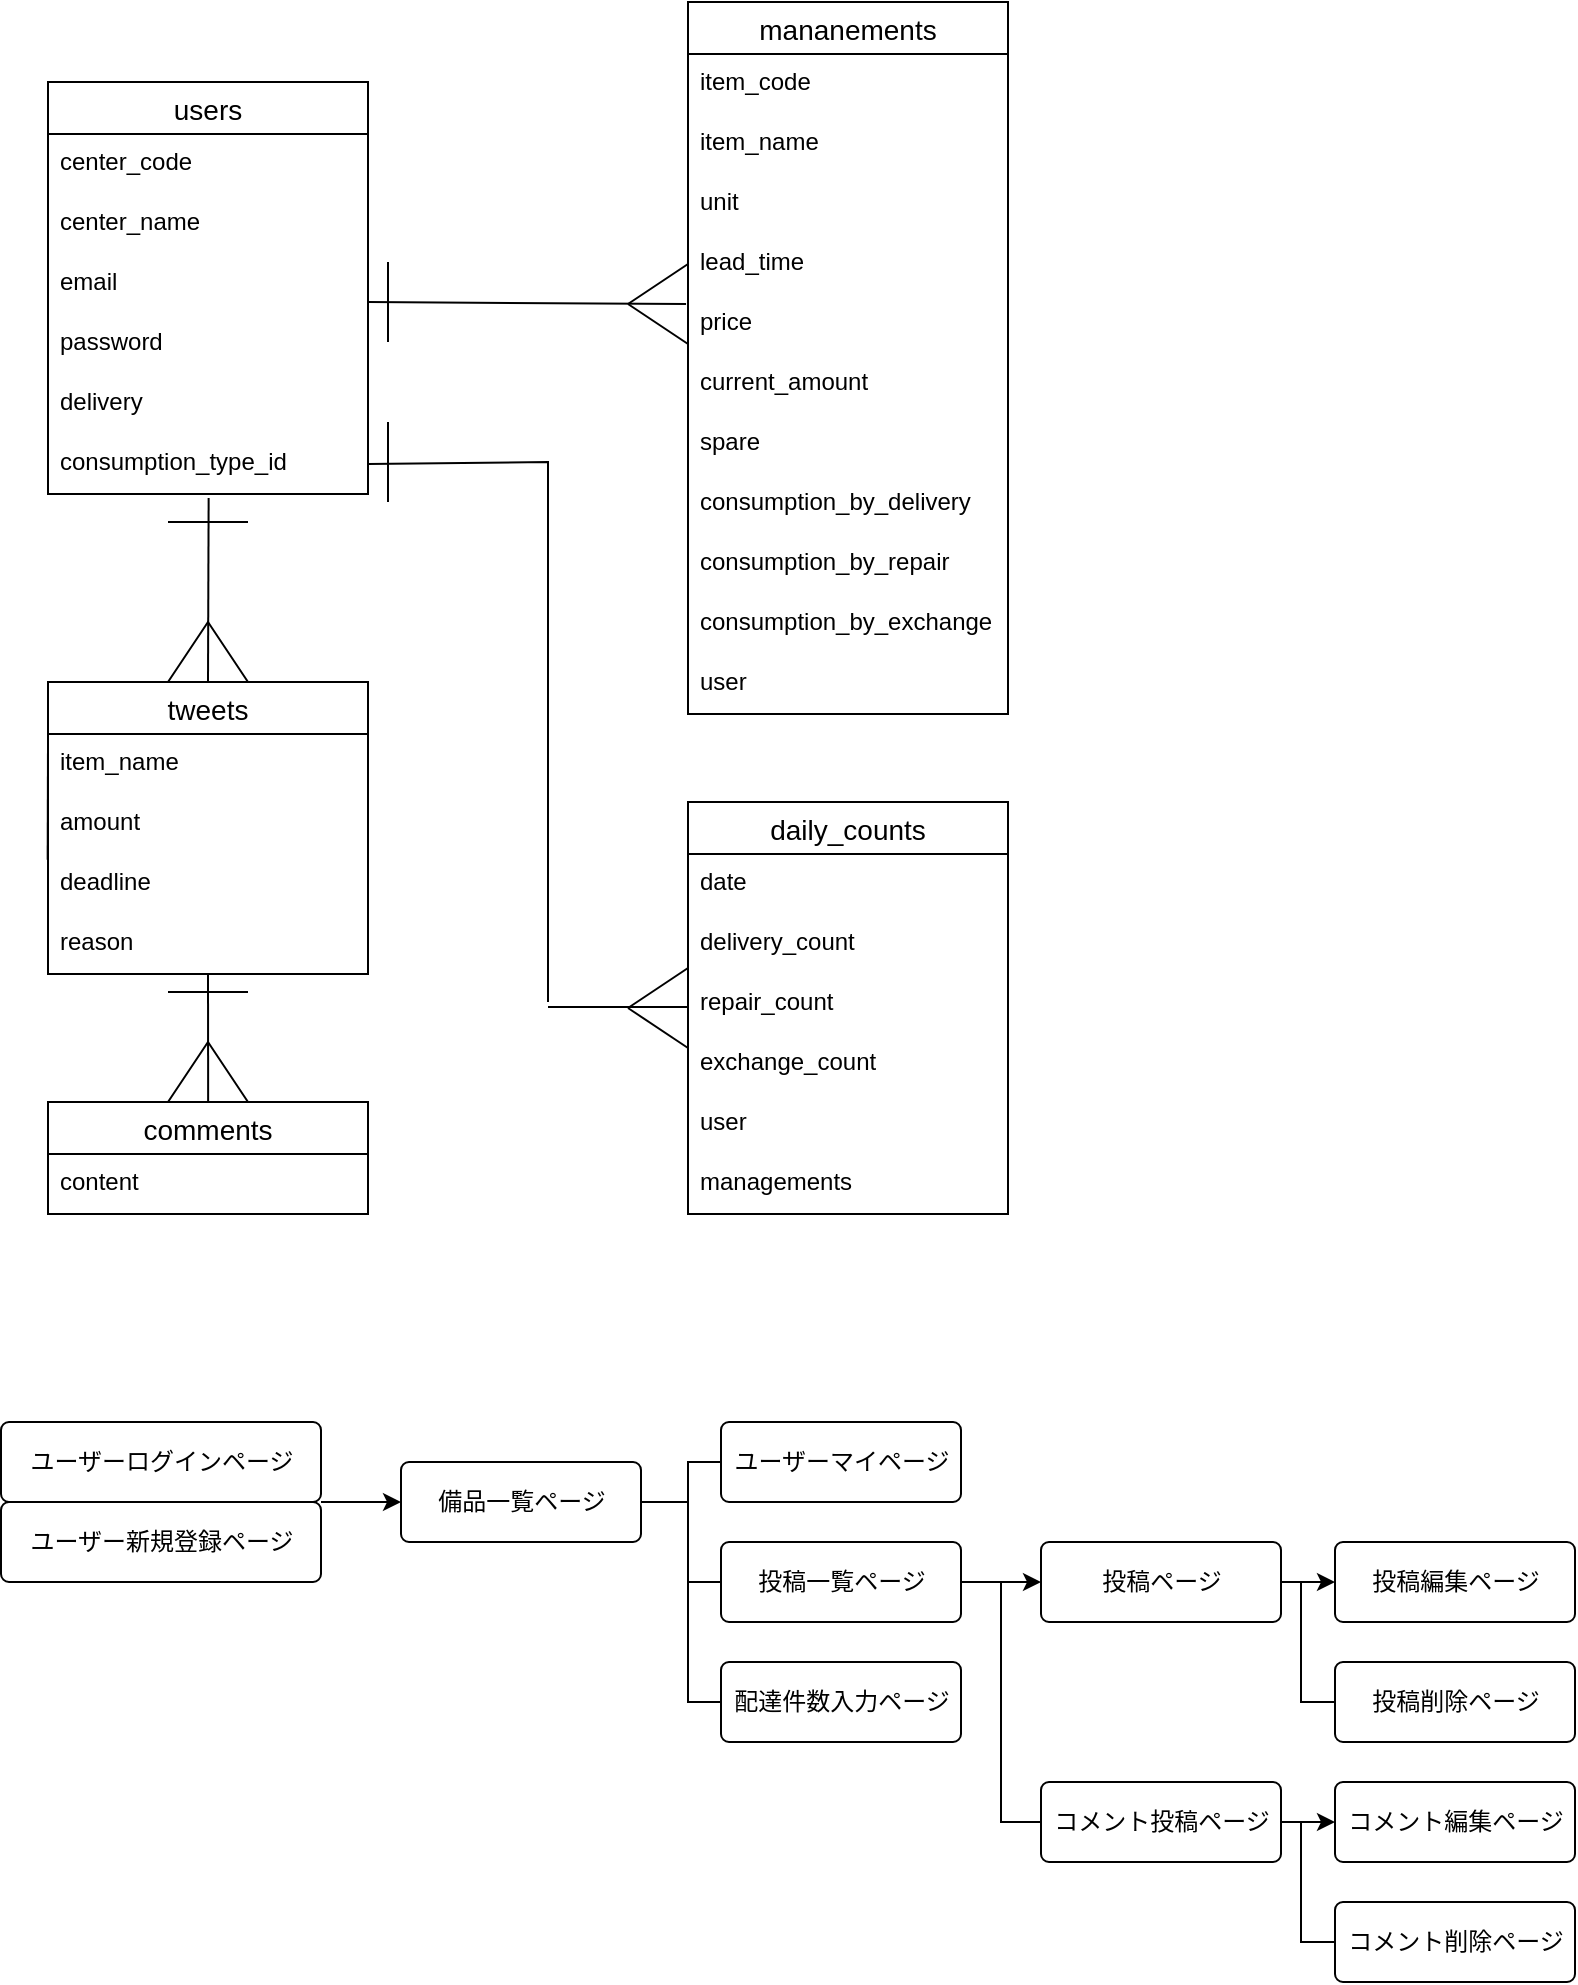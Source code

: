 <mxfile>
    <diagram id="OoBfaUf4ZyeyRMW_j74N" name="ページ1">
        <mxGraphModel dx="230" dy="160" grid="1" gridSize="10" guides="1" tooltips="1" connect="1" arrows="1" fold="0" page="1" pageScale="1" pageWidth="827" pageHeight="1169" math="0" shadow="0">
            <root>
                <mxCell id="0"/>
                <mxCell id="1" parent="0"/>
                <mxCell id="16" value="mananements" style="swimlane;fontStyle=0;childLayout=stackLayout;horizontal=1;startSize=26;horizontalStack=0;resizeParent=1;resizeParentMax=0;resizeLast=0;collapsible=1;marginBottom=0;align=center;fontSize=14;" parent="1" vertex="1">
                    <mxGeometry x="360" y="90" width="160" height="356" as="geometry"/>
                </mxCell>
                <mxCell id="17" value="item_code" style="text;strokeColor=none;fillColor=none;spacingLeft=4;spacingRight=4;overflow=hidden;rotatable=0;points=[[0,0.5],[1,0.5]];portConstraint=eastwest;fontSize=12;" parent="16" vertex="1">
                    <mxGeometry y="26" width="160" height="30" as="geometry"/>
                </mxCell>
                <mxCell id="18" value="item_name" style="text;strokeColor=none;fillColor=none;spacingLeft=4;spacingRight=4;overflow=hidden;rotatable=0;points=[[0,0.5],[1,0.5]];portConstraint=eastwest;fontSize=12;" parent="16" vertex="1">
                    <mxGeometry y="56" width="160" height="30" as="geometry"/>
                </mxCell>
                <mxCell id="19" value="unit" style="text;strokeColor=none;fillColor=none;spacingLeft=4;spacingRight=4;overflow=hidden;rotatable=0;points=[[0,0.5],[1,0.5]];portConstraint=eastwest;fontSize=12;" parent="16" vertex="1">
                    <mxGeometry y="86" width="160" height="30" as="geometry"/>
                </mxCell>
                <mxCell id="21" value="lead_time" style="text;strokeColor=none;fillColor=none;spacingLeft=4;spacingRight=4;overflow=hidden;rotatable=0;points=[[0,0.5],[1,0.5]];portConstraint=eastwest;fontSize=12;" parent="16" vertex="1">
                    <mxGeometry y="116" width="160" height="30" as="geometry"/>
                </mxCell>
                <mxCell id="22" value="price" style="text;strokeColor=none;fillColor=none;spacingLeft=4;spacingRight=4;overflow=hidden;rotatable=0;points=[[0,0.5],[1,0.5]];portConstraint=eastwest;fontSize=12;" parent="16" vertex="1">
                    <mxGeometry y="146" width="160" height="30" as="geometry"/>
                </mxCell>
                <mxCell id="58" value="current_amount" style="text;strokeColor=none;fillColor=none;spacingLeft=4;spacingRight=4;overflow=hidden;rotatable=0;points=[[0,0.5],[1,0.5]];portConstraint=eastwest;fontSize=12;" parent="16" vertex="1">
                    <mxGeometry y="176" width="160" height="30" as="geometry"/>
                </mxCell>
                <mxCell id="23" value="spare" style="text;strokeColor=none;fillColor=none;spacingLeft=4;spacingRight=4;overflow=hidden;rotatable=0;points=[[0,0.5],[1,0.5]];portConstraint=eastwest;fontSize=12;" parent="16" vertex="1">
                    <mxGeometry y="206" width="160" height="30" as="geometry"/>
                </mxCell>
                <mxCell id="137" value="consumption_by_delivery" style="text;strokeColor=none;fillColor=none;spacingLeft=4;spacingRight=4;overflow=hidden;rotatable=0;points=[[0,0.5],[1,0.5]];portConstraint=eastwest;fontSize=12;" vertex="1" parent="16">
                    <mxGeometry y="236" width="160" height="30" as="geometry"/>
                </mxCell>
                <mxCell id="136" value="consumption_by_repair" style="text;strokeColor=none;fillColor=none;spacingLeft=4;spacingRight=4;overflow=hidden;rotatable=0;points=[[0,0.5],[1,0.5]];portConstraint=eastwest;fontSize=12;" vertex="1" parent="16">
                    <mxGeometry y="266" width="160" height="30" as="geometry"/>
                </mxCell>
                <mxCell id="139" value="consumption_by_exchange" style="text;strokeColor=none;fillColor=none;spacingLeft=4;spacingRight=4;overflow=hidden;rotatable=0;points=[[0,0.5],[1,0.5]];portConstraint=eastwest;fontSize=12;" vertex="1" parent="16">
                    <mxGeometry y="296" width="160" height="30" as="geometry"/>
                </mxCell>
                <mxCell id="140" value="user" style="text;strokeColor=none;fillColor=none;spacingLeft=4;spacingRight=4;overflow=hidden;rotatable=0;points=[[0,0.5],[1,0.5]];portConstraint=eastwest;fontSize=12;" vertex="1" parent="16">
                    <mxGeometry y="326" width="160" height="30" as="geometry"/>
                </mxCell>
                <mxCell id="26" value="users" style="swimlane;fontStyle=0;childLayout=stackLayout;horizontal=1;startSize=26;horizontalStack=0;resizeParent=1;resizeParentMax=0;resizeLast=0;collapsible=1;marginBottom=0;align=center;fontSize=14;" parent="1" vertex="1">
                    <mxGeometry x="40" y="130" width="160" height="206" as="geometry"/>
                </mxCell>
                <mxCell id="28" value="center_code" style="text;strokeColor=none;fillColor=none;spacingLeft=4;spacingRight=4;overflow=hidden;rotatable=0;points=[[0,0.5],[1,0.5]];portConstraint=eastwest;fontSize=12;" parent="26" vertex="1">
                    <mxGeometry y="26" width="160" height="30" as="geometry"/>
                </mxCell>
                <mxCell id="33" value="center_name" style="text;strokeColor=none;fillColor=none;spacingLeft=4;spacingRight=4;overflow=hidden;rotatable=0;points=[[0,0.5],[1,0.5]];portConstraint=eastwest;fontSize=12;" parent="26" vertex="1">
                    <mxGeometry y="56" width="160" height="30" as="geometry"/>
                </mxCell>
                <mxCell id="29" value="email" style="text;strokeColor=none;fillColor=none;spacingLeft=4;spacingRight=4;overflow=hidden;rotatable=0;points=[[0,0.5],[1,0.5]];portConstraint=eastwest;fontSize=12;" parent="26" vertex="1">
                    <mxGeometry y="86" width="160" height="30" as="geometry"/>
                </mxCell>
                <mxCell id="129" value="password" style="text;strokeColor=none;fillColor=none;spacingLeft=4;spacingRight=4;overflow=hidden;rotatable=0;points=[[0,0.5],[1,0.5]];portConstraint=eastwest;fontSize=12;" parent="26" vertex="1">
                    <mxGeometry y="116" width="160" height="30" as="geometry"/>
                </mxCell>
                <mxCell id="30" value="delivery" style="text;strokeColor=none;fillColor=none;spacingLeft=4;spacingRight=4;overflow=hidden;rotatable=0;points=[[0,0.5],[1,0.5]];portConstraint=eastwest;fontSize=12;" parent="26" vertex="1">
                    <mxGeometry y="146" width="160" height="30" as="geometry"/>
                </mxCell>
                <mxCell id="69" value="consumption_type_id" style="text;strokeColor=none;fillColor=none;spacingLeft=4;spacingRight=4;overflow=hidden;rotatable=0;points=[[0,0.5],[1,0.5]];portConstraint=eastwest;fontSize=12;" parent="26" vertex="1">
                    <mxGeometry y="176" width="160" height="30" as="geometry"/>
                </mxCell>
                <mxCell id="47" value="tweets" style="swimlane;fontStyle=0;childLayout=stackLayout;horizontal=1;startSize=26;horizontalStack=0;resizeParent=1;resizeParentMax=0;resizeLast=0;collapsible=1;marginBottom=0;align=center;fontSize=14;" parent="1" vertex="1">
                    <mxGeometry x="40" y="430" width="160" height="146" as="geometry"/>
                </mxCell>
                <mxCell id="48" value="item_name" style="text;strokeColor=none;fillColor=none;spacingLeft=4;spacingRight=4;overflow=hidden;rotatable=0;points=[[0,0.5],[1,0.5]];portConstraint=eastwest;fontSize=12;" parent="47" vertex="1">
                    <mxGeometry y="26" width="160" height="30" as="geometry"/>
                </mxCell>
                <mxCell id="49" value="amount" style="text;strokeColor=none;fillColor=none;spacingLeft=4;spacingRight=4;overflow=hidden;rotatable=0;points=[[0,0.5],[1,0.5]];portConstraint=eastwest;fontSize=12;" parent="47" vertex="1">
                    <mxGeometry y="56" width="160" height="30" as="geometry"/>
                </mxCell>
                <mxCell id="50" value="deadline" style="text;strokeColor=none;fillColor=none;spacingLeft=4;spacingRight=4;overflow=hidden;rotatable=0;points=[[0,0.5],[1,0.5]];portConstraint=eastwest;fontSize=12;" parent="47" vertex="1">
                    <mxGeometry y="86" width="160" height="30" as="geometry"/>
                </mxCell>
                <mxCell id="61" value="reason" style="text;strokeColor=none;fillColor=none;spacingLeft=4;spacingRight=4;overflow=hidden;rotatable=0;points=[[0,0.5],[1,0.5]];portConstraint=eastwest;fontSize=12;" parent="47" vertex="1">
                    <mxGeometry y="116" width="160" height="30" as="geometry"/>
                </mxCell>
                <mxCell id="62" value="comments" style="swimlane;fontStyle=0;childLayout=stackLayout;horizontal=1;startSize=26;horizontalStack=0;resizeParent=1;resizeParentMax=0;resizeLast=0;collapsible=1;marginBottom=0;align=center;fontSize=14;" parent="1" vertex="1">
                    <mxGeometry x="40" y="640" width="160" height="56" as="geometry"/>
                </mxCell>
                <mxCell id="63" value="content" style="text;strokeColor=none;fillColor=none;spacingLeft=4;spacingRight=4;overflow=hidden;rotatable=0;points=[[0,0.5],[1,0.5]];portConstraint=eastwest;fontSize=12;" parent="62" vertex="1">
                    <mxGeometry y="26" width="160" height="30" as="geometry"/>
                </mxCell>
                <mxCell id="72" value="" style="endArrow=none;html=1;rounded=0;entryX=-0.006;entryY=0.167;entryDx=0;entryDy=0;entryPerimeter=0;" parent="1" edge="1" target="22">
                    <mxGeometry relative="1" as="geometry">
                        <mxPoint x="200" y="240" as="sourcePoint"/>
                        <mxPoint x="330" y="240" as="targetPoint"/>
                    </mxGeometry>
                </mxCell>
                <mxCell id="73" value="" style="endArrow=none;html=1;rounded=0;" parent="1" edge="1">
                    <mxGeometry relative="1" as="geometry">
                        <mxPoint x="330" y="241" as="sourcePoint"/>
                        <mxPoint x="360" y="261" as="targetPoint"/>
                    </mxGeometry>
                </mxCell>
                <mxCell id="74" value="" style="endArrow=none;html=1;rounded=0;" parent="1" edge="1">
                    <mxGeometry relative="1" as="geometry">
                        <mxPoint x="360" y="221" as="sourcePoint"/>
                        <mxPoint x="330" y="241" as="targetPoint"/>
                    </mxGeometry>
                </mxCell>
                <mxCell id="75" value="" style="endArrow=none;html=1;rounded=0;entryX=0.5;entryY=0;entryDx=0;entryDy=0;exitX=0.502;exitY=1.067;exitDx=0;exitDy=0;exitPerimeter=0;" parent="1" source="69" target="47" edge="1">
                    <mxGeometry relative="1" as="geometry">
                        <mxPoint x="120" y="366" as="sourcePoint"/>
                        <mxPoint x="120.0" y="466" as="targetPoint"/>
                    </mxGeometry>
                </mxCell>
                <mxCell id="80" value="" style="endArrow=none;html=1;rounded=0;exitX=1;exitY=0.5;exitDx=0;exitDy=0;" parent="1" source="69" edge="1">
                    <mxGeometry relative="1" as="geometry">
                        <mxPoint x="200" y="336" as="sourcePoint"/>
                        <mxPoint x="290" y="590" as="targetPoint"/>
                        <Array as="points">
                            <mxPoint x="290" y="320"/>
                        </Array>
                    </mxGeometry>
                </mxCell>
                <mxCell id="81" value="" style="endArrow=none;html=1;rounded=0;entryX=-0.001;entryY=0.095;entryDx=0;entryDy=0;entryPerimeter=0;" parent="1" target="50" edge="1">
                    <mxGeometry relative="1" as="geometry">
                        <mxPoint x="40" y="460" as="sourcePoint"/>
                        <mxPoint x="10" y="480" as="targetPoint"/>
                    </mxGeometry>
                </mxCell>
                <mxCell id="82" value="" style="endArrow=none;html=1;rounded=0;" parent="1" edge="1">
                    <mxGeometry relative="1" as="geometry">
                        <mxPoint x="290" y="592.5" as="sourcePoint"/>
                        <mxPoint x="360" y="592.5" as="targetPoint"/>
                    </mxGeometry>
                </mxCell>
                <mxCell id="87" value="" style="endArrow=none;html=1;rounded=0;exitX=0.438;exitY=0;exitDx=0;exitDy=0;exitPerimeter=0;" parent="1" edge="1">
                    <mxGeometry relative="1" as="geometry">
                        <mxPoint x="120.08" y="640" as="sourcePoint"/>
                        <mxPoint x="120" y="576" as="targetPoint"/>
                    </mxGeometry>
                </mxCell>
                <mxCell id="88" value="" style="endArrow=none;html=1;rounded=0;" parent="1" edge="1">
                    <mxGeometry relative="1" as="geometry">
                        <mxPoint x="100" y="640" as="sourcePoint"/>
                        <mxPoint x="140" y="640" as="targetPoint"/>
                        <Array as="points">
                            <mxPoint x="120" y="610"/>
                        </Array>
                    </mxGeometry>
                </mxCell>
                <mxCell id="89" value="daily_counts" style="swimlane;fontStyle=0;childLayout=stackLayout;horizontal=1;startSize=26;horizontalStack=0;resizeParent=1;resizeParentMax=0;resizeLast=0;collapsible=1;marginBottom=0;align=center;fontSize=14;" parent="1" vertex="1">
                    <mxGeometry x="360" y="490" width="160" height="206" as="geometry"/>
                </mxCell>
                <mxCell id="90" value="date" style="text;strokeColor=none;fillColor=none;spacingLeft=4;spacingRight=4;overflow=hidden;rotatable=0;points=[[0,0.5],[1,0.5]];portConstraint=eastwest;fontSize=12;" parent="89" vertex="1">
                    <mxGeometry y="26" width="160" height="30" as="geometry"/>
                </mxCell>
                <mxCell id="130" value="delivery_count" style="text;strokeColor=none;fillColor=none;spacingLeft=4;spacingRight=4;overflow=hidden;rotatable=0;points=[[0,0.5],[1,0.5]];portConstraint=eastwest;fontSize=12;" vertex="1" parent="89">
                    <mxGeometry y="56" width="160" height="30" as="geometry"/>
                </mxCell>
                <mxCell id="131" value="repair_count" style="text;strokeColor=none;fillColor=none;spacingLeft=4;spacingRight=4;overflow=hidden;rotatable=0;points=[[0,0.5],[1,0.5]];portConstraint=eastwest;fontSize=12;" vertex="1" parent="89">
                    <mxGeometry y="86" width="160" height="30" as="geometry"/>
                </mxCell>
                <mxCell id="132" value="exchange_count" style="text;strokeColor=none;fillColor=none;spacingLeft=4;spacingRight=4;overflow=hidden;rotatable=0;points=[[0,0.5],[1,0.5]];portConstraint=eastwest;fontSize=12;" vertex="1" parent="89">
                    <mxGeometry y="116" width="160" height="30" as="geometry"/>
                </mxCell>
                <mxCell id="134" value="user" style="text;strokeColor=none;fillColor=none;spacingLeft=4;spacingRight=4;overflow=hidden;rotatable=0;points=[[0,0.5],[1,0.5]];portConstraint=eastwest;fontSize=12;" vertex="1" parent="89">
                    <mxGeometry y="146" width="160" height="30" as="geometry"/>
                </mxCell>
                <mxCell id="135" value="managements" style="text;strokeColor=none;fillColor=none;spacingLeft=4;spacingRight=4;overflow=hidden;rotatable=0;points=[[0,0.5],[1,0.5]];portConstraint=eastwest;fontSize=12;" vertex="1" parent="89">
                    <mxGeometry y="176" width="160" height="30" as="geometry"/>
                </mxCell>
                <mxCell id="97" value="" style="endArrow=none;html=1;rounded=0;" parent="1" edge="1">
                    <mxGeometry relative="1" as="geometry">
                        <mxPoint x="100" y="350" as="sourcePoint"/>
                        <mxPoint x="140" y="350" as="targetPoint"/>
                    </mxGeometry>
                </mxCell>
                <mxCell id="101" value="備品一覧ページ" style="rounded=1;arcSize=10;whiteSpace=wrap;html=1;align=center;" parent="1" vertex="1">
                    <mxGeometry x="216.5" y="820" width="120" height="40" as="geometry"/>
                </mxCell>
                <mxCell id="102" value="ユーザーログインページ" style="rounded=1;arcSize=10;whiteSpace=wrap;html=1;align=center;" parent="1" vertex="1">
                    <mxGeometry x="16.5" y="800" width="160" height="40" as="geometry"/>
                </mxCell>
                <mxCell id="114" style="edgeStyle=none;html=1;exitX=1;exitY=0;exitDx=0;exitDy=0;entryX=0;entryY=0.5;entryDx=0;entryDy=0;" parent="1" source="103" target="101" edge="1">
                    <mxGeometry relative="1" as="geometry"/>
                </mxCell>
                <mxCell id="103" value="ユーザー新規登録ページ" style="rounded=1;arcSize=10;whiteSpace=wrap;html=1;align=center;" parent="1" vertex="1">
                    <mxGeometry x="16.5" y="840" width="160" height="40" as="geometry"/>
                </mxCell>
                <mxCell id="104" value="ユーザーマイページ" style="rounded=1;arcSize=10;whiteSpace=wrap;html=1;align=center;" parent="1" vertex="1">
                    <mxGeometry x="376.5" y="800" width="120" height="40" as="geometry"/>
                </mxCell>
                <mxCell id="106" value="配達件数入力ページ" style="rounded=1;arcSize=10;whiteSpace=wrap;html=1;align=center;" parent="1" vertex="1">
                    <mxGeometry x="376.5" y="920" width="120" height="40" as="geometry"/>
                </mxCell>
                <mxCell id="122" style="edgeStyle=none;html=1;exitX=1;exitY=0.5;exitDx=0;exitDy=0;entryX=0;entryY=0.5;entryDx=0;entryDy=0;" parent="1" source="107" target="108" edge="1">
                    <mxGeometry relative="1" as="geometry"/>
                </mxCell>
                <mxCell id="107" value="投稿一覧ページ" style="rounded=1;arcSize=10;whiteSpace=wrap;html=1;align=center;" parent="1" vertex="1">
                    <mxGeometry x="376.5" y="860" width="120" height="40" as="geometry"/>
                </mxCell>
                <mxCell id="124" style="edgeStyle=none;html=1;exitX=1;exitY=0.5;exitDx=0;exitDy=0;entryX=0;entryY=0.5;entryDx=0;entryDy=0;" parent="1" source="108" target="109" edge="1">
                    <mxGeometry relative="1" as="geometry"/>
                </mxCell>
                <mxCell id="108" value="投稿ページ" style="rounded=1;arcSize=10;whiteSpace=wrap;html=1;align=center;" parent="1" vertex="1">
                    <mxGeometry x="536.5" y="860" width="120" height="40" as="geometry"/>
                </mxCell>
                <mxCell id="109" value="投稿編集ページ" style="rounded=1;arcSize=10;whiteSpace=wrap;html=1;align=center;" parent="1" vertex="1">
                    <mxGeometry x="683.5" y="860" width="120" height="40" as="geometry"/>
                </mxCell>
                <mxCell id="125" style="edgeStyle=none;html=1;exitX=1;exitY=0.5;exitDx=0;exitDy=0;entryX=0;entryY=0.5;entryDx=0;entryDy=0;" parent="1" source="110" target="112" edge="1">
                    <mxGeometry relative="1" as="geometry"/>
                </mxCell>
                <mxCell id="110" value="コメント投稿ページ" style="rounded=1;arcSize=10;whiteSpace=wrap;html=1;align=center;" parent="1" vertex="1">
                    <mxGeometry x="536.5" y="980" width="120" height="40" as="geometry"/>
                </mxCell>
                <mxCell id="111" value="投稿削除ページ" style="rounded=1;arcSize=10;whiteSpace=wrap;html=1;align=center;" parent="1" vertex="1">
                    <mxGeometry x="683.5" y="920" width="120" height="40" as="geometry"/>
                </mxCell>
                <mxCell id="112" value="コメント編集ページ" style="rounded=1;arcSize=10;whiteSpace=wrap;html=1;align=center;" parent="1" vertex="1">
                    <mxGeometry x="683.5" y="980" width="120" height="40" as="geometry"/>
                </mxCell>
                <mxCell id="113" value="コメント削除ページ" style="rounded=1;arcSize=10;whiteSpace=wrap;html=1;align=center;" parent="1" vertex="1">
                    <mxGeometry x="683.5" y="1040" width="120" height="40" as="geometry"/>
                </mxCell>
                <mxCell id="119" value="" style="endArrow=none;html=1;rounded=0;entryX=0;entryY=0.5;entryDx=0;entryDy=0;" parent="1" target="106" edge="1">
                    <mxGeometry relative="1" as="geometry">
                        <mxPoint x="336.5" y="840" as="sourcePoint"/>
                        <mxPoint x="496.5" y="840" as="targetPoint"/>
                        <Array as="points">
                            <mxPoint x="360" y="840"/>
                            <mxPoint x="360" y="940"/>
                        </Array>
                    </mxGeometry>
                </mxCell>
                <mxCell id="120" value="" style="endArrow=none;html=1;rounded=0;entryX=0;entryY=0.5;entryDx=0;entryDy=0;" parent="1" target="104" edge="1">
                    <mxGeometry relative="1" as="geometry">
                        <mxPoint x="336.5" y="840" as="sourcePoint"/>
                        <mxPoint x="496.5" y="840" as="targetPoint"/>
                        <Array as="points">
                            <mxPoint x="360" y="840"/>
                            <mxPoint x="360" y="820"/>
                        </Array>
                    </mxGeometry>
                </mxCell>
                <mxCell id="123" value="" style="endArrow=none;html=1;rounded=0;exitX=0;exitY=0.5;exitDx=0;exitDy=0;" parent="1" source="110" edge="1">
                    <mxGeometry relative="1" as="geometry">
                        <mxPoint x="426.5" y="930" as="sourcePoint"/>
                        <mxPoint x="516.5" y="880" as="targetPoint"/>
                        <Array as="points">
                            <mxPoint x="516.5" y="1000"/>
                        </Array>
                    </mxGeometry>
                </mxCell>
                <mxCell id="126" value="" style="endArrow=none;html=1;rounded=0;entryX=0;entryY=0.5;entryDx=0;entryDy=0;" parent="1" target="111" edge="1">
                    <mxGeometry relative="1" as="geometry">
                        <mxPoint x="666.5" y="880" as="sourcePoint"/>
                        <mxPoint x="816.5" y="880" as="targetPoint"/>
                        <Array as="points">
                            <mxPoint x="666.5" y="940"/>
                        </Array>
                    </mxGeometry>
                </mxCell>
                <mxCell id="127" value="" style="endArrow=none;html=1;rounded=0;entryX=0;entryY=0.5;entryDx=0;entryDy=0;" parent="1" edge="1">
                    <mxGeometry relative="1" as="geometry">
                        <mxPoint x="666.5" y="1000.0" as="sourcePoint"/>
                        <mxPoint x="683.5" y="1060.0" as="targetPoint"/>
                        <Array as="points">
                            <mxPoint x="666.5" y="1060"/>
                        </Array>
                    </mxGeometry>
                </mxCell>
                <mxCell id="79" value="" style="endArrow=none;html=1;rounded=0;" parent="1" edge="1">
                    <mxGeometry relative="1" as="geometry">
                        <mxPoint x="210" y="220" as="sourcePoint"/>
                        <mxPoint x="210" y="260" as="targetPoint"/>
                    </mxGeometry>
                </mxCell>
                <mxCell id="141" value="" style="endArrow=none;html=1;rounded=0;" edge="1" parent="1">
                    <mxGeometry relative="1" as="geometry">
                        <mxPoint x="210.0" y="300" as="sourcePoint"/>
                        <mxPoint x="210.0" y="340" as="targetPoint"/>
                    </mxGeometry>
                </mxCell>
                <mxCell id="142" value="" style="endArrow=none;html=1;rounded=0;" edge="1" parent="1">
                    <mxGeometry relative="1" as="geometry">
                        <mxPoint x="100" y="585" as="sourcePoint"/>
                        <mxPoint x="140" y="585" as="targetPoint"/>
                    </mxGeometry>
                </mxCell>
                <mxCell id="143" value="" style="endArrow=none;html=1;rounded=0;" edge="1" parent="1">
                    <mxGeometry relative="1" as="geometry">
                        <mxPoint x="100" y="430" as="sourcePoint"/>
                        <mxPoint x="140" y="430" as="targetPoint"/>
                        <Array as="points">
                            <mxPoint x="120" y="400"/>
                        </Array>
                    </mxGeometry>
                </mxCell>
                <mxCell id="144" value="" style="endArrow=none;html=1;rounded=0;" edge="1" parent="1">
                    <mxGeometry relative="1" as="geometry">
                        <mxPoint x="330" y="593" as="sourcePoint"/>
                        <mxPoint x="360" y="613" as="targetPoint"/>
                    </mxGeometry>
                </mxCell>
                <mxCell id="145" value="" style="endArrow=none;html=1;rounded=0;" edge="1" parent="1">
                    <mxGeometry relative="1" as="geometry">
                        <mxPoint x="360" y="573" as="sourcePoint"/>
                        <mxPoint x="330" y="593" as="targetPoint"/>
                    </mxGeometry>
                </mxCell>
                <mxCell id="146" value="" style="endArrow=none;html=1;" edge="1" parent="1">
                    <mxGeometry width="50" height="50" relative="1" as="geometry">
                        <mxPoint x="360" y="880" as="sourcePoint"/>
                        <mxPoint x="376.5" y="880" as="targetPoint"/>
                    </mxGeometry>
                </mxCell>
            </root>
        </mxGraphModel>
    </diagram>
</mxfile>